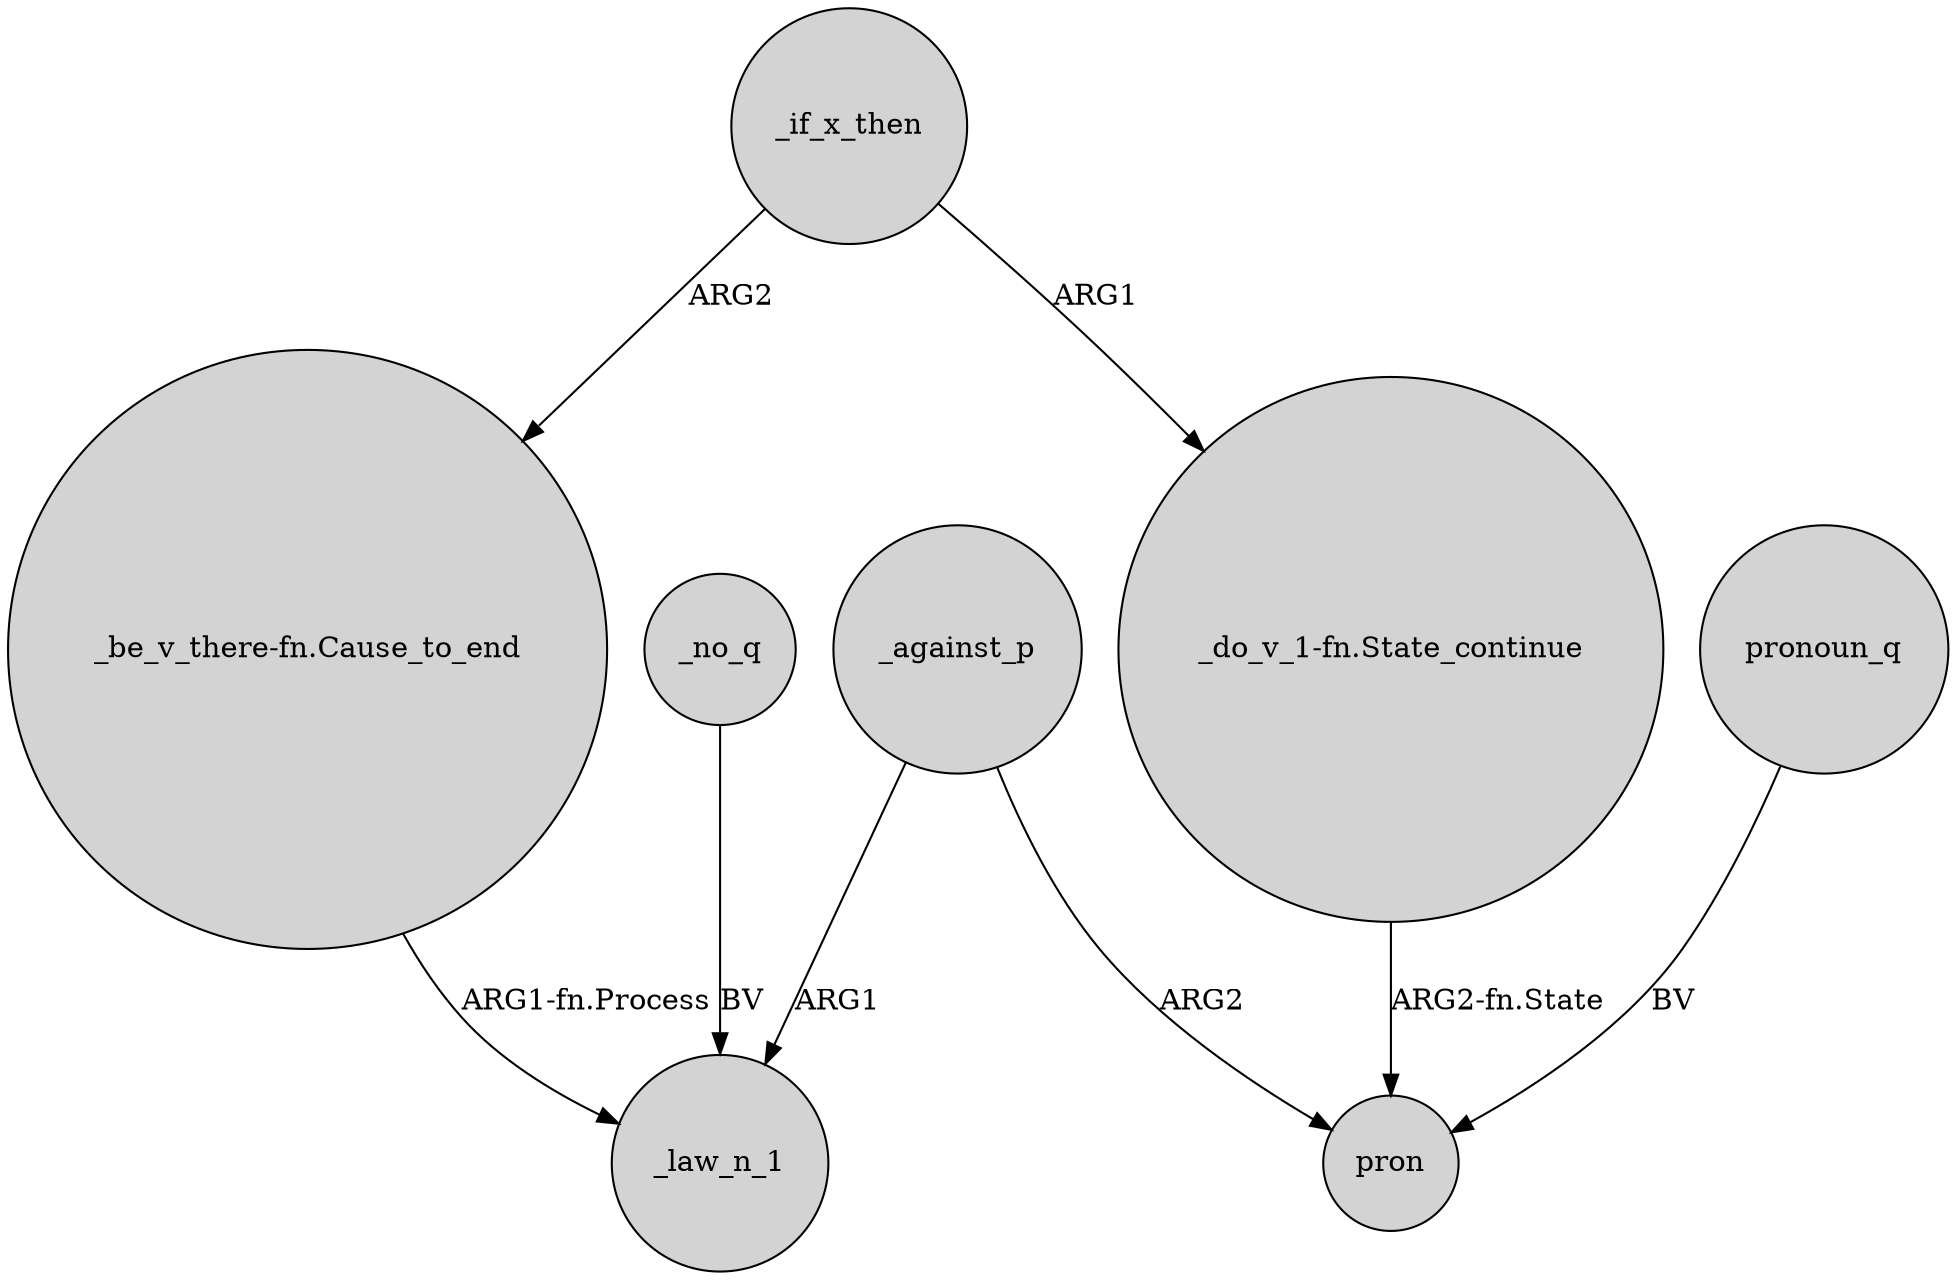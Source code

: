 digraph {
	node [shape=circle style=filled]
	_if_x_then -> "_be_v_there-fn.Cause_to_end" [label=ARG2]
	_against_p -> _law_n_1 [label=ARG1]
	_against_p -> pron [label=ARG2]
	"_do_v_1-fn.State_continue" -> pron [label="ARG2-fn.State"]
	pronoun_q -> pron [label=BV]
	_no_q -> _law_n_1 [label=BV]
	_if_x_then -> "_do_v_1-fn.State_continue" [label=ARG1]
	"_be_v_there-fn.Cause_to_end" -> _law_n_1 [label="ARG1-fn.Process"]
}
